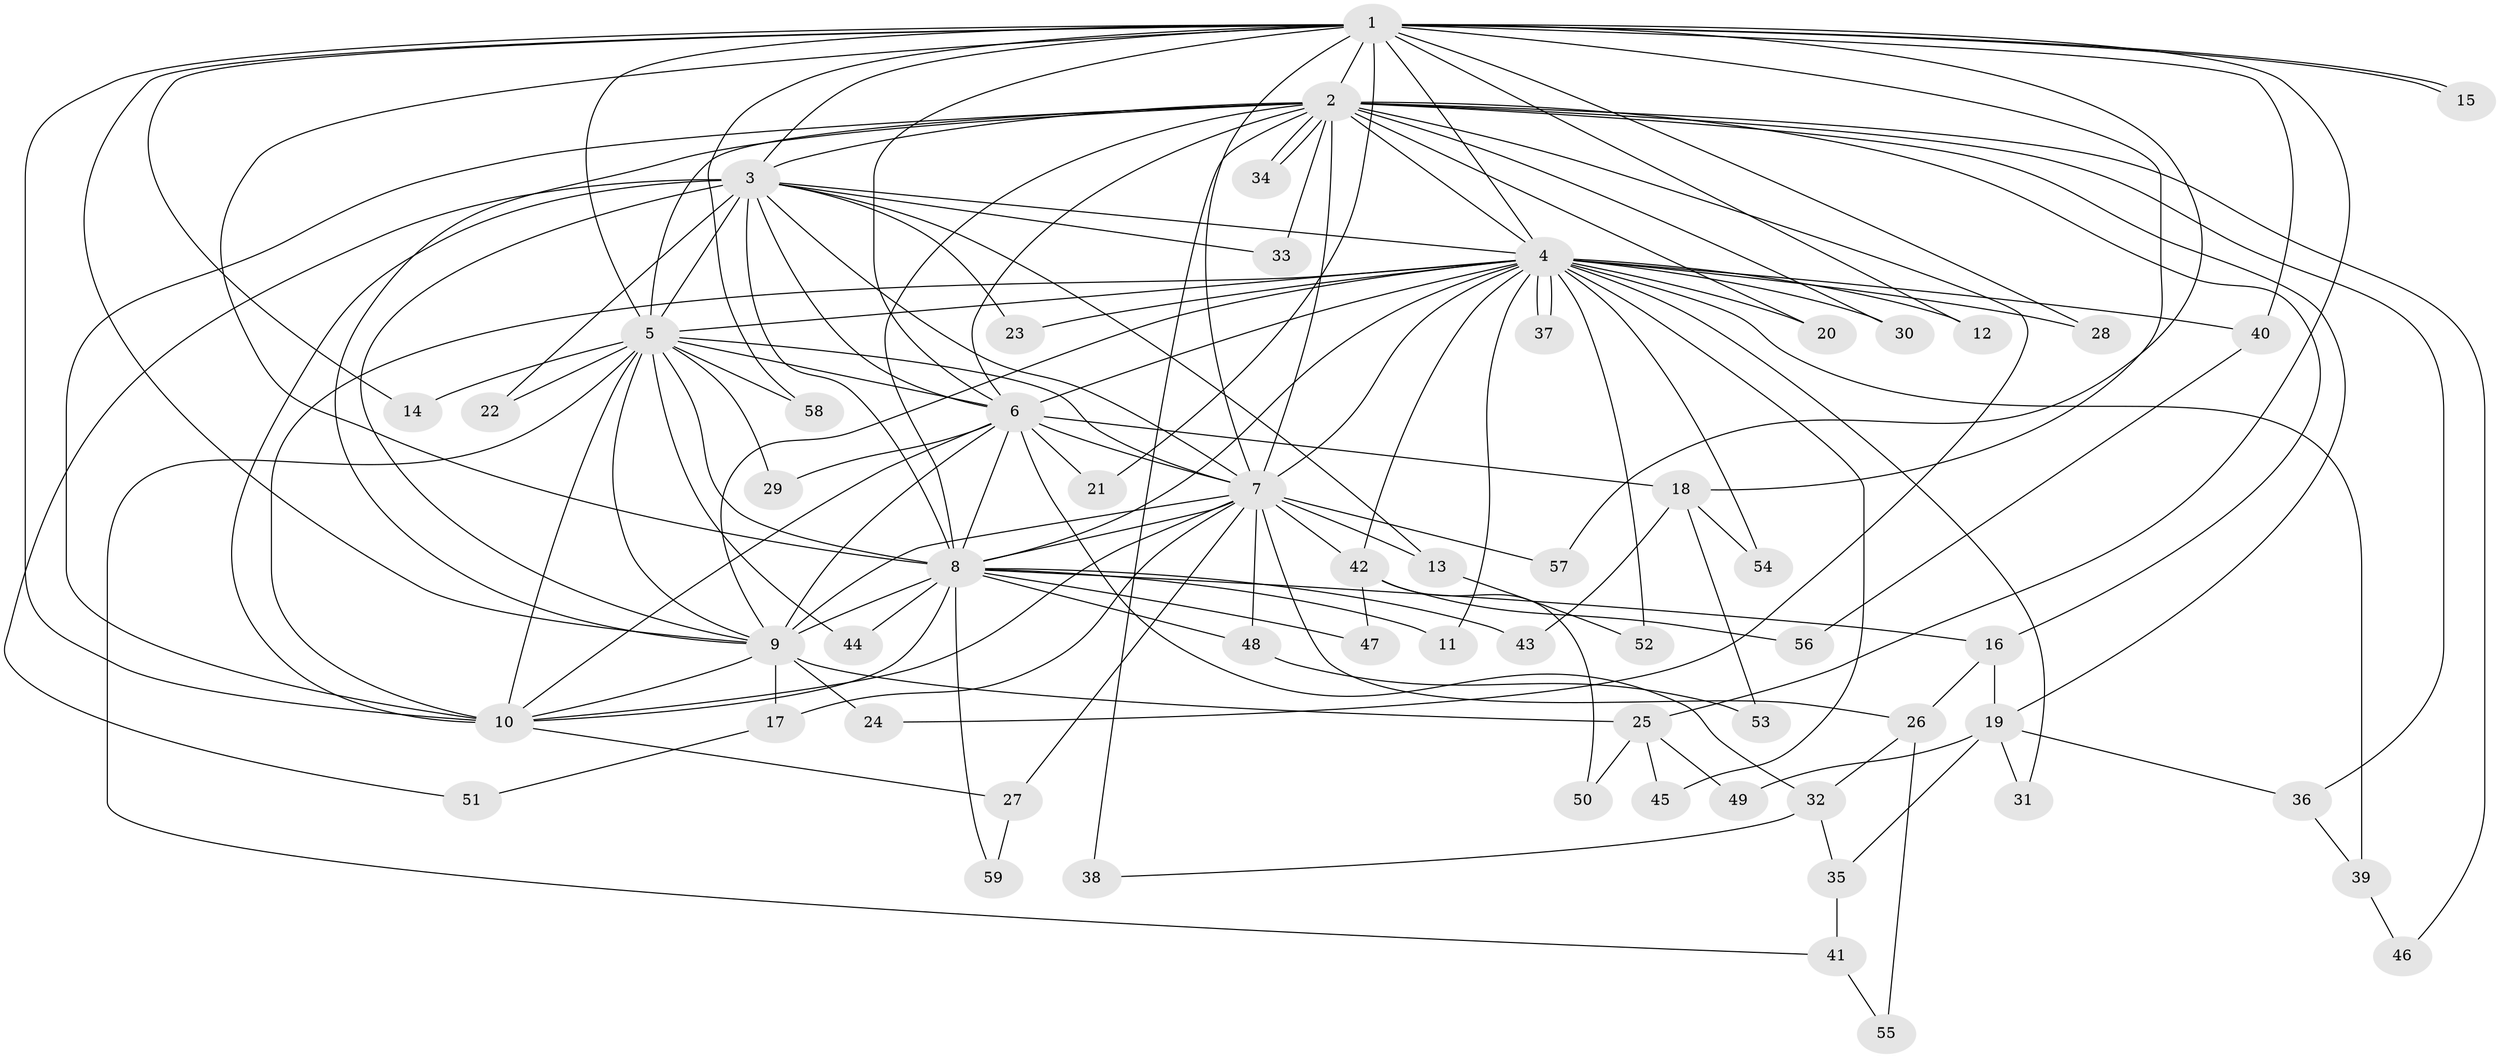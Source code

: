 // coarse degree distribution, {12: 0.05555555555555555, 11: 0.05555555555555555, 9: 0.1111111111111111, 1: 0.2222222222222222, 6: 0.16666666666666666, 3: 0.1111111111111111, 5: 0.05555555555555555, 2: 0.1111111111111111, 4: 0.1111111111111111}
// Generated by graph-tools (version 1.1) at 2025/36/03/04/25 23:36:21]
// undirected, 59 vertices, 143 edges
graph export_dot {
  node [color=gray90,style=filled];
  1;
  2;
  3;
  4;
  5;
  6;
  7;
  8;
  9;
  10;
  11;
  12;
  13;
  14;
  15;
  16;
  17;
  18;
  19;
  20;
  21;
  22;
  23;
  24;
  25;
  26;
  27;
  28;
  29;
  30;
  31;
  32;
  33;
  34;
  35;
  36;
  37;
  38;
  39;
  40;
  41;
  42;
  43;
  44;
  45;
  46;
  47;
  48;
  49;
  50;
  51;
  52;
  53;
  54;
  55;
  56;
  57;
  58;
  59;
  1 -- 2;
  1 -- 3;
  1 -- 4;
  1 -- 5;
  1 -- 6;
  1 -- 7;
  1 -- 8;
  1 -- 9;
  1 -- 10;
  1 -- 12;
  1 -- 14;
  1 -- 15;
  1 -- 15;
  1 -- 18;
  1 -- 21;
  1 -- 25;
  1 -- 28;
  1 -- 40;
  1 -- 57;
  1 -- 58;
  2 -- 3;
  2 -- 4;
  2 -- 5;
  2 -- 6;
  2 -- 7;
  2 -- 8;
  2 -- 9;
  2 -- 10;
  2 -- 16;
  2 -- 19;
  2 -- 20;
  2 -- 24;
  2 -- 30;
  2 -- 33;
  2 -- 34;
  2 -- 34;
  2 -- 36;
  2 -- 38;
  2 -- 46;
  3 -- 4;
  3 -- 5;
  3 -- 6;
  3 -- 7;
  3 -- 8;
  3 -- 9;
  3 -- 10;
  3 -- 13;
  3 -- 22;
  3 -- 23;
  3 -- 33;
  3 -- 51;
  4 -- 5;
  4 -- 6;
  4 -- 7;
  4 -- 8;
  4 -- 9;
  4 -- 10;
  4 -- 11;
  4 -- 12;
  4 -- 20;
  4 -- 23;
  4 -- 28;
  4 -- 30;
  4 -- 31;
  4 -- 37;
  4 -- 37;
  4 -- 39;
  4 -- 40;
  4 -- 42;
  4 -- 45;
  4 -- 52;
  4 -- 54;
  5 -- 6;
  5 -- 7;
  5 -- 8;
  5 -- 9;
  5 -- 10;
  5 -- 14;
  5 -- 22;
  5 -- 29;
  5 -- 41;
  5 -- 44;
  5 -- 58;
  6 -- 7;
  6 -- 8;
  6 -- 9;
  6 -- 10;
  6 -- 18;
  6 -- 21;
  6 -- 29;
  6 -- 32;
  7 -- 8;
  7 -- 9;
  7 -- 10;
  7 -- 13;
  7 -- 17;
  7 -- 26;
  7 -- 27;
  7 -- 42;
  7 -- 48;
  7 -- 57;
  8 -- 9;
  8 -- 10;
  8 -- 11;
  8 -- 16;
  8 -- 43;
  8 -- 44;
  8 -- 47;
  8 -- 48;
  8 -- 59;
  9 -- 10;
  9 -- 17;
  9 -- 24;
  9 -- 25;
  10 -- 27;
  13 -- 52;
  16 -- 19;
  16 -- 26;
  17 -- 51;
  18 -- 43;
  18 -- 53;
  18 -- 54;
  19 -- 31;
  19 -- 35;
  19 -- 36;
  19 -- 49;
  25 -- 45;
  25 -- 49;
  25 -- 50;
  26 -- 32;
  26 -- 55;
  27 -- 59;
  32 -- 35;
  32 -- 38;
  35 -- 41;
  36 -- 39;
  39 -- 46;
  40 -- 56;
  41 -- 55;
  42 -- 47;
  42 -- 50;
  42 -- 56;
  48 -- 53;
}
